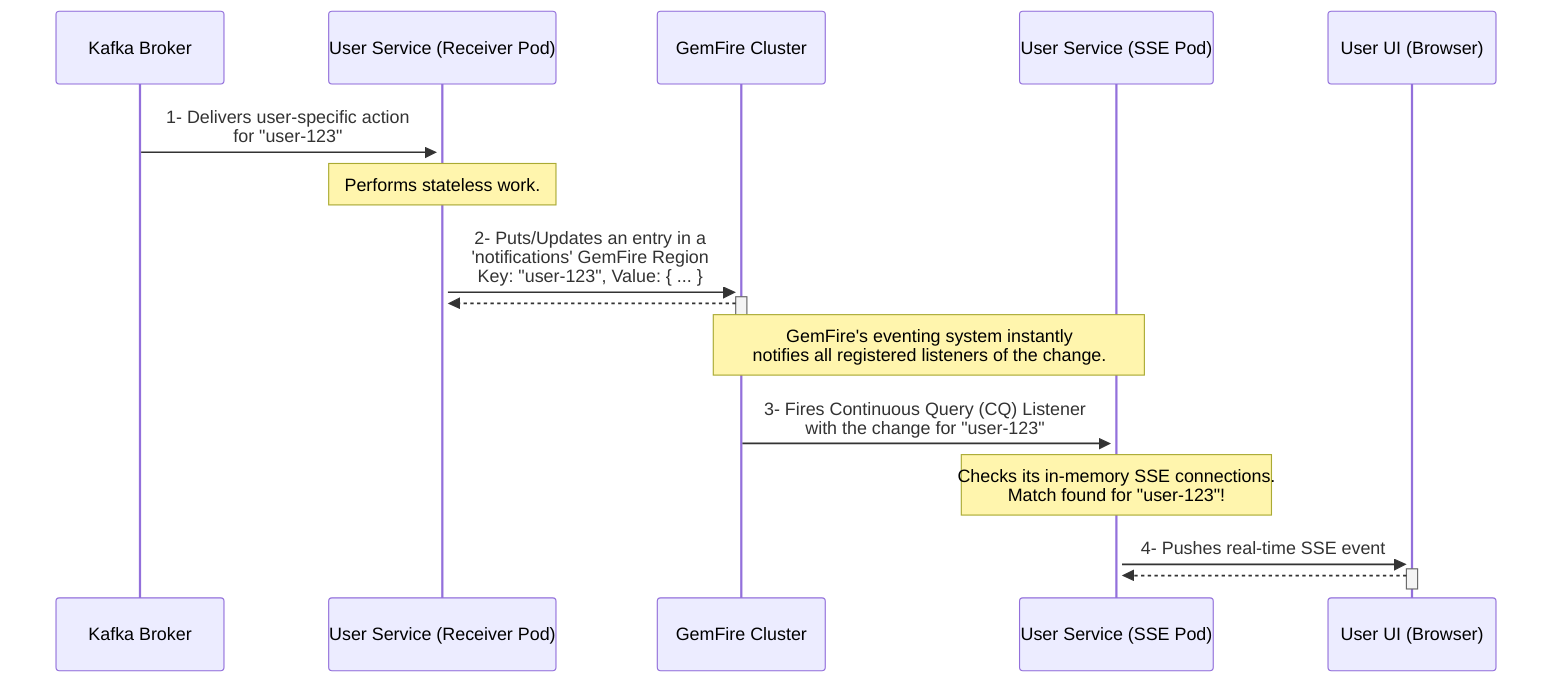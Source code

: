 sequenceDiagram
    participant Kafka as Kafka Broker
    participant ReceiverPod as User Service (Receiver Pod)
    participant GemFire as GemFire Cluster
    participant SsePod as User Service (SSE Pod)
    participant UserUI as User UI (Browser)

    Kafka->>+ReceiverPod: 1- Delivers user-specific action <br/> for "user-123"

    Note over ReceiverPod: Performs stateless work.

    ReceiverPod->>+GemFire: 2- Puts/Updates an entry in a <br/> 'notifications' GemFire Region <br/> Key: "user-123", Value: { ... }
    GemFire-->>-ReceiverPod:

    Note over GemFire, SsePod: GemFire's eventing system instantly <br/> notifies all registered listeners of the change.

    GemFire->>+SsePod: 3- Fires Continuous Query (CQ) Listener <br/> with the change for "user-123"
    
    Note over SsePod: Checks its in-memory SSE connections. <br/> Match found for "user-123"!
    
    SsePod->>+UserUI: 4- Pushes real-time SSE event
    UserUI-->>-SsePod: